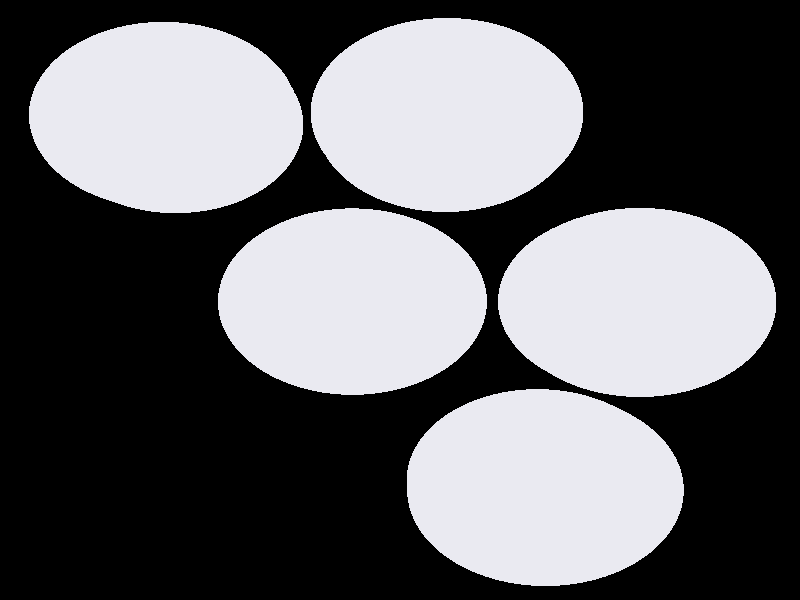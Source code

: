 #include "colors.inc"
#include "finish.inc"

global_settings {assumed_gamma 1 max_trace_level 6}
background {color White transmit 1.0}
camera {perspective
  right -6.71*x up 7.26*y
  direction 100.00*z
  location <0,0,100.00> look_at <0,0,0>}


light_source {<  2.00,   3.00,  40.00> color White
  area_light <0.70, 0, 0>, <0, 0.70, 0>, 3, 3
  adaptive 1 jitter}
// no fog
#declare simple = finish {phong 0.7}
#declare pale = finish {ambient 0.5 diffuse 0.85 roughness 0.001 specular 0.200 }
#declare intermediate = finish {ambient 0.3 diffuse 0.6 specular 0.1 roughness 0.04}
#declare vmd = finish {ambient 0.0 diffuse 0.65 phong 0.1 phong_size 40.0 specular 0.5 }
#declare jmol = finish {ambient 0.2 diffuse 0.6 specular 1 roughness 0.001 metallic}
#declare ase2 = finish {ambient 0.05 brilliance 3 diffuse 0.6 metallic specular 0.7 roughness 0.04 reflection 0.15}
#declare ase3 = finish {ambient 0.15 brilliance 2 diffuse 0.6 metallic specular 1.0 roughness 0.001 reflection 0.0}
#declare glass = finish {ambient 0.05 diffuse 0.3 specular 1.0 roughness 0.001}
#declare glass2 = finish {ambient 0.01 diffuse 0.3 specular 1.0 reflection 0.25 roughness 0.001}
#declare Rcell = 0.050;
#declare Rbond = 0.100;

#macro atom(LOC, R, COL, TRANS, FIN)
  sphere{LOC, R texture{pigment{color COL transmit TRANS} finish{FIN}}}
#end
#macro constrain(LOC, R, COL, TRANS FIN)
union{torus{R, Rcell rotate 45*z texture{pigment{color COL transmit TRANS} finish{FIN}}}
     torus{R, Rcell rotate -45*z texture{pigment{color COL transmit TRANS} finish{FIN}}}
     translate LOC}
#end

// no cell vertices
atom(<  1.22,  -2.30,  -5.66>, 1.16, rgb <0.82, 0.82, 0.88>, 0.0, ase3) // #0
atom(<  1.22,  -2.30,  -2.83>, 1.16, rgb <0.82, 0.82, 0.88>, 0.0, ase3) // #1
atom(<  1.22,  -2.30,   0.00>, 1.16, rgb <0.82, 0.82, 0.88>, 0.0, ase3) // #2
atom(< -0.41,  -0.02,  -8.48>, 1.16, rgb <0.82, 0.82, 0.88>, 0.0, ase3) // #3
atom(< -0.41,  -0.02,  -5.66>, 1.16, rgb <0.82, 0.82, 0.88>, 0.0, ase3) // #4
atom(< -0.41,  -0.02,  -2.83>, 1.16, rgb <0.82, 0.82, 0.88>, 0.0, ase3) // #5
atom(<  2.04,  -0.02,  -7.07>, 1.16, rgb <0.82, 0.82, 0.88>, 0.0, ase3) // #6
atom(<  2.04,  -0.02,  -4.24>, 1.16, rgb <0.82, 0.82, 0.88>, 0.0, ase3) // #7
atom(<  2.04,  -0.03,  -1.41>, 1.16, rgb <0.82, 0.82, 0.88>, 0.0, ase3) // #8
atom(< -2.04,   2.30,  -8.49>, 1.16, rgb <0.82, 0.82, 0.88>, 0.0, ase3) // #9
atom(< -2.04,   2.30,  -5.66>, 1.16, rgb <0.82, 0.82, 0.88>, 0.0, ase3) // #10
atom(< -2.04,   2.30,  -2.83>, 1.16, rgb <0.82, 0.82, 0.88>, 0.0, ase3) // #11
atom(<  0.41,   2.30,  -7.07>, 1.16, rgb <0.82, 0.82, 0.88>, 0.0, ase3) // #12
atom(<  0.41,   2.30,  -4.24>, 1.16, rgb <0.82, 0.82, 0.88>, 0.0, ase3) // #13
atom(<  0.40,   2.30,  -1.41>, 1.16, rgb <0.82, 0.82, 0.88>, 0.0, ase3) // #14

// no constraints
